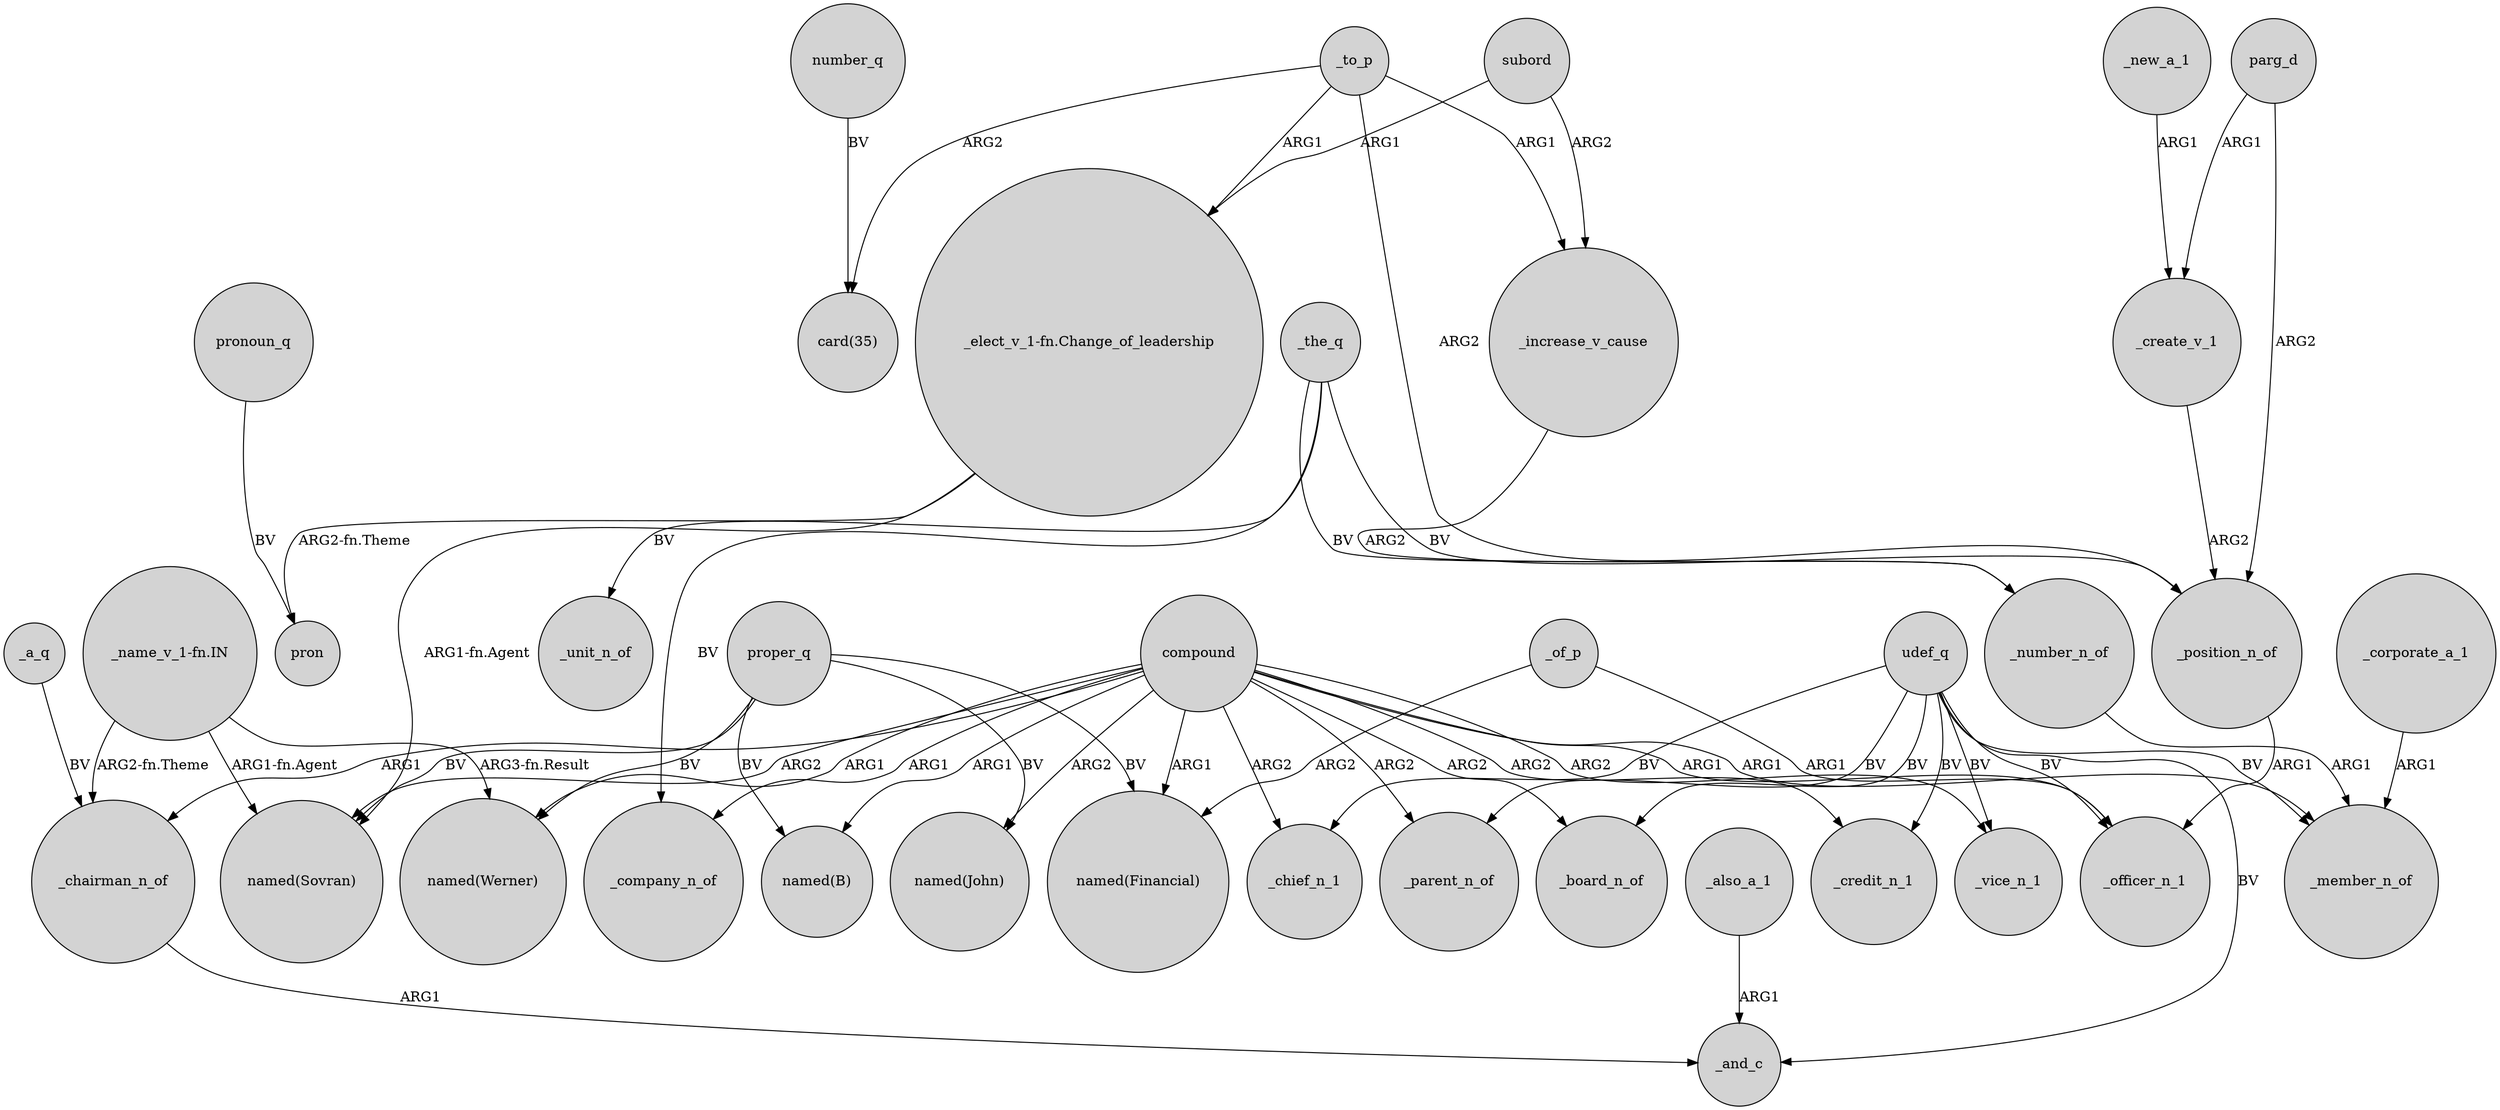 digraph {
	node [shape=circle style=filled]
	compound -> "named(John)" [label=ARG2]
	compound -> _vice_n_1 [label=ARG2]
	proper_q -> "named(Werner)" [label=BV]
	"_name_v_1-fn.IN" -> "named(Sovran)" [label="ARG1-fn.Agent"]
	udef_q -> _parent_n_of [label=BV]
	compound -> "named(Sovran)" [label=ARG2]
	compound -> _chairman_n_of [label=ARG1]
	"_elect_v_1-fn.Change_of_leadership" -> "named(Sovran)" [label="ARG1-fn.Agent"]
	_to_p -> "_elect_v_1-fn.Change_of_leadership" [label=ARG1]
	udef_q -> _credit_n_1 [label=BV]
	subord -> _increase_v_cause [label=ARG2]
	_to_p -> _increase_v_cause [label=ARG1]
	parg_d -> _create_v_1 [label=ARG1]
	compound -> _credit_n_1 [label=ARG2]
	_create_v_1 -> _position_n_of [label=ARG2]
	"_elect_v_1-fn.Change_of_leadership" -> pron [label="ARG2-fn.Theme"]
	_increase_v_cause -> _number_n_of [label=ARG2]
	_the_q -> _position_n_of [label=BV]
	_the_q -> _number_n_of [label=BV]
	udef_q -> _board_n_of [label=BV]
	proper_q -> "named(B)" [label=BV]
	_chairman_n_of -> _and_c [label=ARG1]
	udef_q -> _vice_n_1 [label=BV]
	compound -> _parent_n_of [label=ARG2]
	_the_q -> _company_n_of [label=BV]
	compound -> _chief_n_1 [label=ARG2]
	compound -> _officer_n_1 [label=ARG1]
	compound -> _company_n_of [label=ARG1]
	pronoun_q -> pron [label=BV]
	proper_q -> "named(Financial)" [label=BV]
	udef_q -> _chief_n_1 [label=BV]
	_corporate_a_1 -> _member_n_of [label=ARG1]
	_to_p -> "card(35)" [label=ARG2]
	udef_q -> _member_n_of [label=BV]
	udef_q -> _officer_n_1 [label=BV]
	proper_q -> "named(Sovran)" [label=BV]
	"_name_v_1-fn.IN" -> "named(Werner)" [label="ARG3-fn.Result"]
	_a_q -> _chairman_n_of [label=BV]
	_new_a_1 -> _create_v_1 [label=ARG1]
	compound -> _member_n_of [label=ARG1]
	compound -> _board_n_of [label=ARG2]
	_of_p -> _officer_n_1 [label=ARG1]
	_number_n_of -> _member_n_of [label=ARG1]
	_also_a_1 -> _and_c [label=ARG1]
	"_name_v_1-fn.IN" -> _chairman_n_of [label="ARG2-fn.Theme"]
	compound -> "named(B)" [label=ARG1]
	subord -> "_elect_v_1-fn.Change_of_leadership" [label=ARG1]
	number_q -> "card(35)" [label=BV]
	parg_d -> _position_n_of [label=ARG2]
	_to_p -> _position_n_of [label=ARG2]
	_position_n_of -> _officer_n_1 [label=ARG1]
	_of_p -> "named(Financial)" [label=ARG2]
	proper_q -> "named(John)" [label=BV]
	udef_q -> _and_c [label=BV]
	_the_q -> _unit_n_of [label=BV]
	compound -> "named(Werner)" [label=ARG1]
	compound -> "named(Financial)" [label=ARG1]
}
